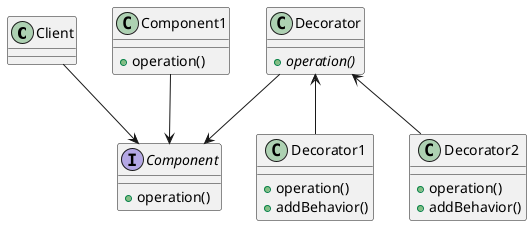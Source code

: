 @startuml
class Client

interface Component {
 +operation()
}

class Decorator{
   {abstract} +operation()
}

class Component1 {
    +operation()
}

class Decorator1{
    +operation()
    +addBehavior()
}

class Decorator2{
    +operation()
    +addBehavior()
}

Client --> Component
Decorator --> Component
Component1 --> Component
Decorator <-- Decorator2
Decorator <-- Decorator1
@enduml
